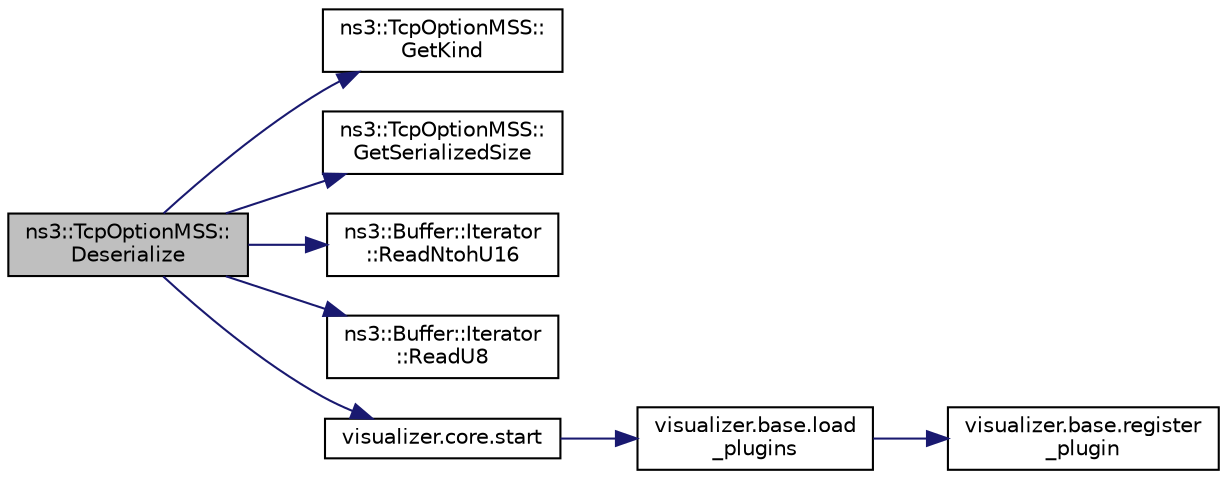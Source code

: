 digraph "ns3::TcpOptionMSS::Deserialize"
{
 // LATEX_PDF_SIZE
  edge [fontname="Helvetica",fontsize="10",labelfontname="Helvetica",labelfontsize="10"];
  node [fontname="Helvetica",fontsize="10",shape=record];
  rankdir="LR";
  Node1 [label="ns3::TcpOptionMSS::\lDeserialize",height=0.2,width=0.4,color="black", fillcolor="grey75", style="filled", fontcolor="black",tooltip="Deserialize the Option from a buffer iterator."];
  Node1 -> Node2 [color="midnightblue",fontsize="10",style="solid",fontname="Helvetica"];
  Node2 [label="ns3::TcpOptionMSS::\lGetKind",height=0.2,width=0.4,color="black", fillcolor="white", style="filled",URL="$classns3_1_1_tcp_option_m_s_s.html#a872cdaefaeca86ddc1d9b1451be4e2b1",tooltip="Get the ‘kind’ (as in RFC 793) of this option."];
  Node1 -> Node3 [color="midnightblue",fontsize="10",style="solid",fontname="Helvetica"];
  Node3 [label="ns3::TcpOptionMSS::\lGetSerializedSize",height=0.2,width=0.4,color="black", fillcolor="white", style="filled",URL="$classns3_1_1_tcp_option_m_s_s.html#a5483877f7653351d191b853f3088cb1f",tooltip="Returns number of bytes required for Option serialization."];
  Node1 -> Node4 [color="midnightblue",fontsize="10",style="solid",fontname="Helvetica"];
  Node4 [label="ns3::Buffer::Iterator\l::ReadNtohU16",height=0.2,width=0.4,color="black", fillcolor="white", style="filled",URL="$classns3_1_1_buffer_1_1_iterator.html#a14d63ac76497032a473d99cc8458608e",tooltip=" "];
  Node1 -> Node5 [color="midnightblue",fontsize="10",style="solid",fontname="Helvetica"];
  Node5 [label="ns3::Buffer::Iterator\l::ReadU8",height=0.2,width=0.4,color="black", fillcolor="white", style="filled",URL="$classns3_1_1_buffer_1_1_iterator.html#a7d7d5299e27ecf41aef37e315984ad5a",tooltip=" "];
  Node1 -> Node6 [color="midnightblue",fontsize="10",style="solid",fontname="Helvetica"];
  Node6 [label="visualizer.core.start",height=0.2,width=0.4,color="black", fillcolor="white", style="filled",URL="$namespacevisualizer_1_1core.html#a2a35e5d8a34af358b508dac8635754e0",tooltip=" "];
  Node6 -> Node7 [color="midnightblue",fontsize="10",style="solid",fontname="Helvetica"];
  Node7 [label="visualizer.base.load\l_plugins",height=0.2,width=0.4,color="black", fillcolor="white", style="filled",URL="$namespacevisualizer_1_1base.html#ad171497a5ff1afe0a73bedaebf35448f",tooltip=" "];
  Node7 -> Node8 [color="midnightblue",fontsize="10",style="solid",fontname="Helvetica"];
  Node8 [label="visualizer.base.register\l_plugin",height=0.2,width=0.4,color="black", fillcolor="white", style="filled",URL="$namespacevisualizer_1_1base.html#a6b0ffcff1e17ec4027496f50177e5b9e",tooltip=" "];
}
